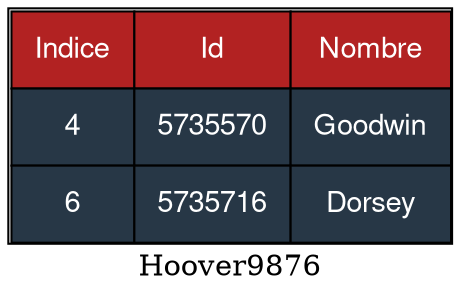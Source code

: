 digraph html {
node [fontname="Helvetica,Arial,sans-serif", fontcolor="white"]
label="Hoover9876"
abc [shape = none, margin = 0, label=<
<TABLE BORDER = "1" CELLBORDER = "1" CELLSPACING="0" CELLPADDING="10">
<TR>
	<TD BGCOLOR="FireBrick">Indice</TD>
	<TD BGCOLOR="FireBrick">Id</TD>
	<TD BGCOLOR="FireBrick">Nombre</TD>
</TR>
<TR>
	<TD BGCOLOR="#273746">4</TD>
	<TD BGCOLOR="#273746">5735570</TD>
	<TD BGCOLOR="#273746">Goodwin</TD>
</TR>
<TR>
	<TD BGCOLOR="#273746">6</TD>
	<TD BGCOLOR="#273746">5735716</TD>
	<TD BGCOLOR="#273746">Dorsey</TD>
</TR>
</TABLE>>];
}